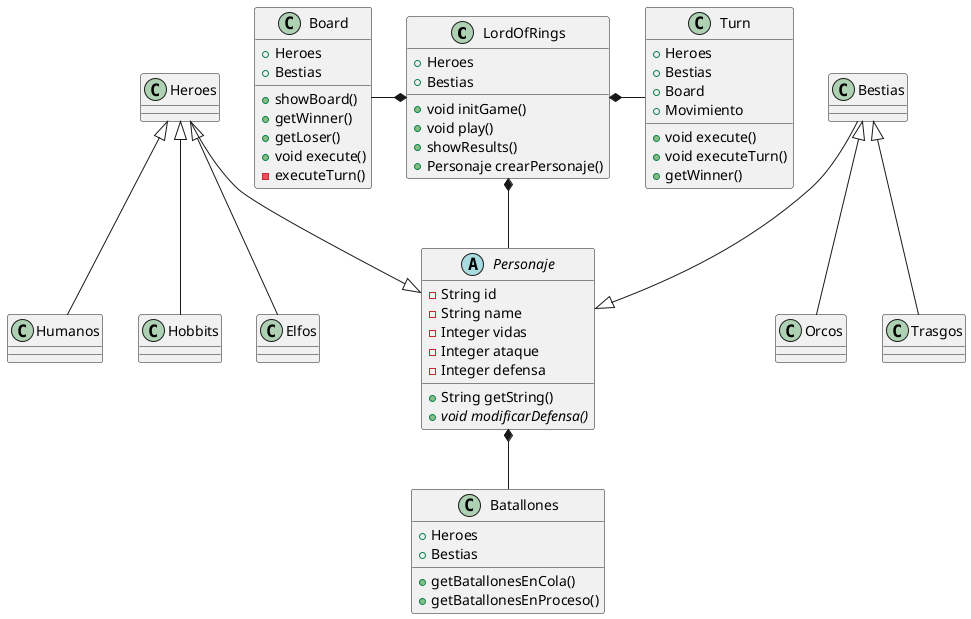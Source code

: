 @startuml LordOfRings

class LordOfRings{
    +Heroes
    +Bestias
    +void initGame()
    +void play()
    +showResults()
    +Personaje crearPersonaje()
}
LordOfRings *-- Personaje
LordOfRings *-left- Board

abstract Personaje{
    -String id 
    -String name
    -Integer vidas
    -Integer ataque
    -Integer defensa
    + String getString()
    +{abstract}void modificarDefensa()
}

class Orcos{

}
class Trasgos{}

Orcos -up-|> Bestias
Trasgos -up-|> Bestias

Humanos -up-|> Heroes
Hobbits -up-|> Heroes
Elfos -up-|> Heroes

LordOfRings *-right- Turn
Personaje *-down- Batallones
Bestias --|> Personaje
Heroes --|> Personaje

class Board{
    +Heroes
    +Bestias
    +showBoard()
    +getWinner()
    +getLoser()
    +void execute()
    -executeTurn()
}

class Turn{
    +Heroes
    +Bestias
    +Board
    +Movimiento
    +void execute()
    +void executeTurn()
    +getWinner()
}

class Batallones{
    +Heroes
    +Bestias
    +getBatallonesEnCola()
    +getBatallonesEnProceso()
}
